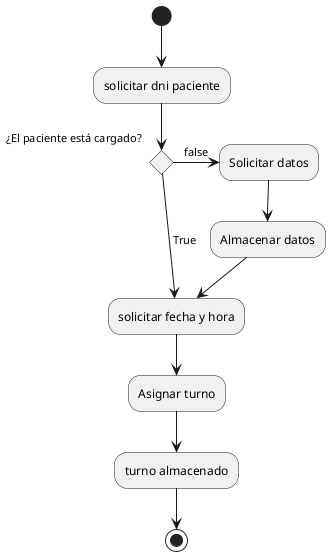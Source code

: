 @startuml clinica
(*) --> "solicitar dni paciente"
if ¿El paciente está cargado? then
--> [True] "solicitar fecha y hora"
--> "Asignar turno" 
--> "turno almacenado"
--> (*)
else
-> [false] "Solicitar datos"
--> "Almacenar datos"
--> "solicitar fecha y hora"
endif
@enduml